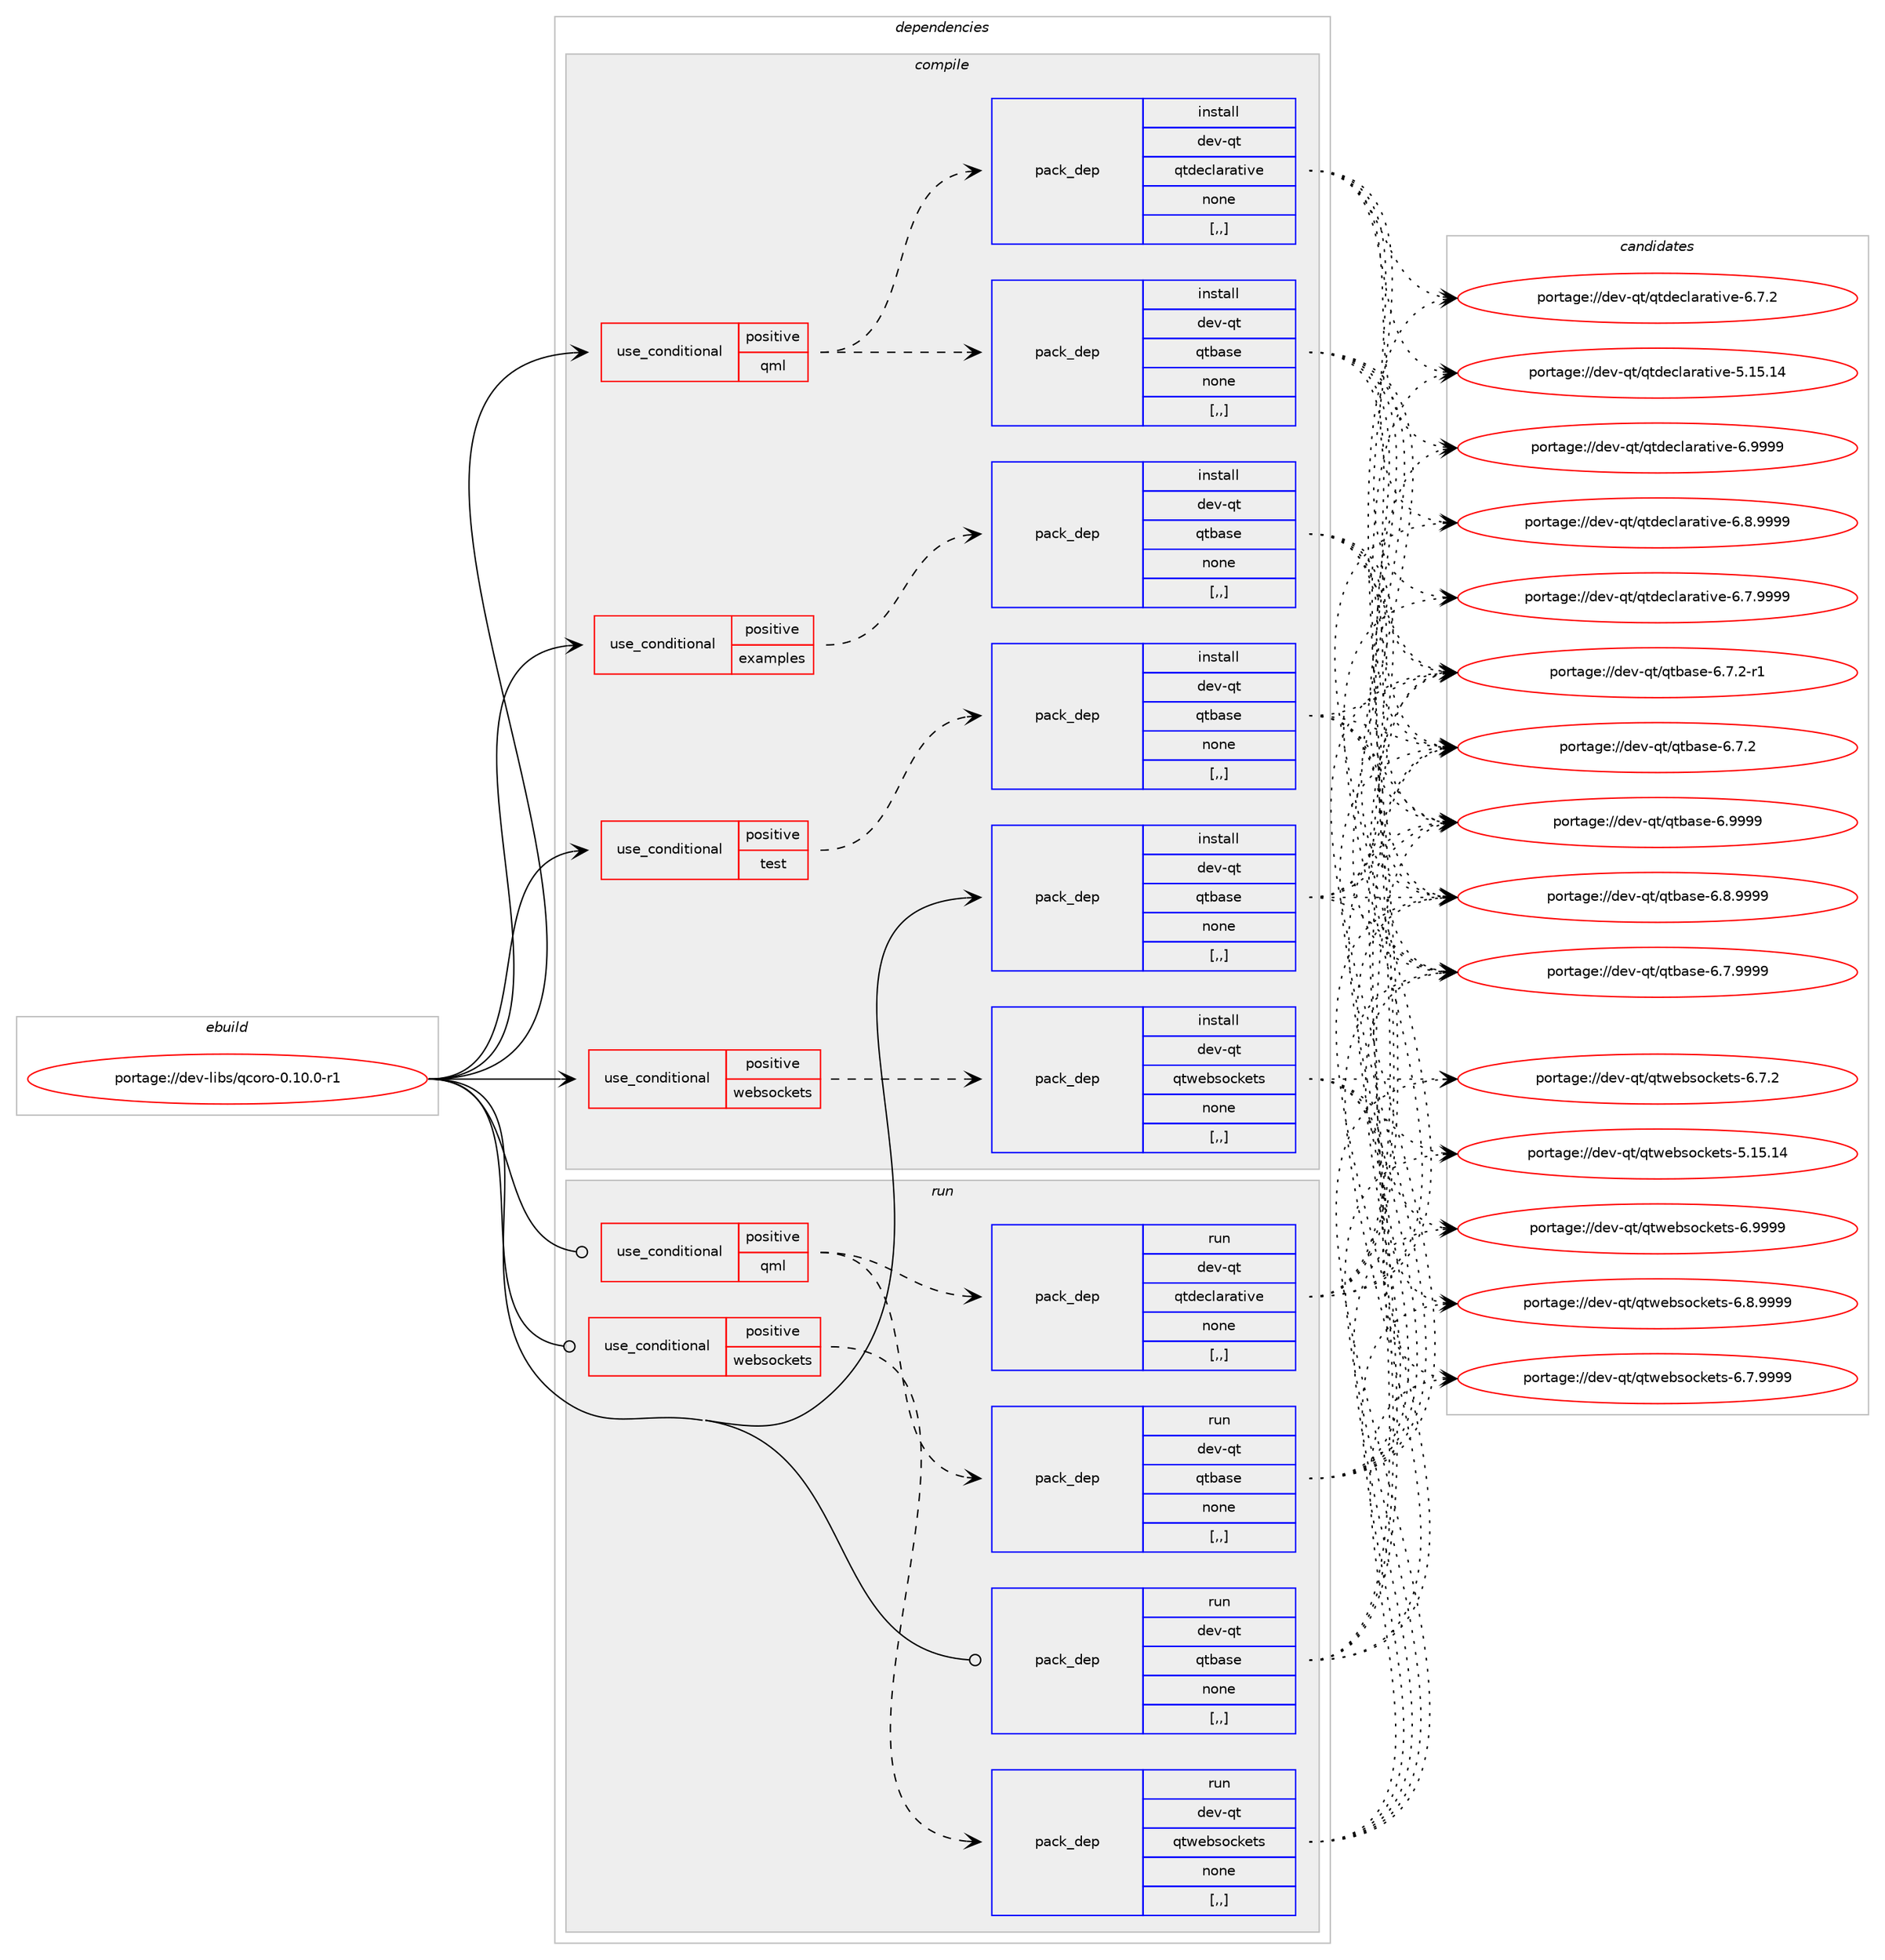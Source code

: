 digraph prolog {

# *************
# Graph options
# *************

newrank=true;
concentrate=true;
compound=true;
graph [rankdir=LR,fontname=Helvetica,fontsize=10,ranksep=1.5];#, ranksep=2.5, nodesep=0.2];
edge  [arrowhead=vee];
node  [fontname=Helvetica,fontsize=10];

# **********
# The ebuild
# **********

subgraph cluster_leftcol {
color=gray;
label=<<i>ebuild</i>>;
id [label="portage://dev-libs/qcoro-0.10.0-r1", color=red, width=4, href="../dev-libs/qcoro-0.10.0-r1.svg"];
}

# ****************
# The dependencies
# ****************

subgraph cluster_midcol {
color=gray;
label=<<i>dependencies</i>>;
subgraph cluster_compile {
fillcolor="#eeeeee";
style=filled;
label=<<i>compile</i>>;
subgraph cond28036 {
dependency112926 [label=<<TABLE BORDER="0" CELLBORDER="1" CELLSPACING="0" CELLPADDING="4"><TR><TD ROWSPAN="3" CELLPADDING="10">use_conditional</TD></TR><TR><TD>positive</TD></TR><TR><TD>examples</TD></TR></TABLE>>, shape=none, color=red];
subgraph pack83692 {
dependency112927 [label=<<TABLE BORDER="0" CELLBORDER="1" CELLSPACING="0" CELLPADDING="4" WIDTH="220"><TR><TD ROWSPAN="6" CELLPADDING="30">pack_dep</TD></TR><TR><TD WIDTH="110">install</TD></TR><TR><TD>dev-qt</TD></TR><TR><TD>qtbase</TD></TR><TR><TD>none</TD></TR><TR><TD>[,,]</TD></TR></TABLE>>, shape=none, color=blue];
}
dependency112926:e -> dependency112927:w [weight=20,style="dashed",arrowhead="vee"];
}
id:e -> dependency112926:w [weight=20,style="solid",arrowhead="vee"];
subgraph cond28037 {
dependency112928 [label=<<TABLE BORDER="0" CELLBORDER="1" CELLSPACING="0" CELLPADDING="4"><TR><TD ROWSPAN="3" CELLPADDING="10">use_conditional</TD></TR><TR><TD>positive</TD></TR><TR><TD>qml</TD></TR></TABLE>>, shape=none, color=red];
subgraph pack83693 {
dependency112929 [label=<<TABLE BORDER="0" CELLBORDER="1" CELLSPACING="0" CELLPADDING="4" WIDTH="220"><TR><TD ROWSPAN="6" CELLPADDING="30">pack_dep</TD></TR><TR><TD WIDTH="110">install</TD></TR><TR><TD>dev-qt</TD></TR><TR><TD>qtbase</TD></TR><TR><TD>none</TD></TR><TR><TD>[,,]</TD></TR></TABLE>>, shape=none, color=blue];
}
dependency112928:e -> dependency112929:w [weight=20,style="dashed",arrowhead="vee"];
subgraph pack83694 {
dependency112930 [label=<<TABLE BORDER="0" CELLBORDER="1" CELLSPACING="0" CELLPADDING="4" WIDTH="220"><TR><TD ROWSPAN="6" CELLPADDING="30">pack_dep</TD></TR><TR><TD WIDTH="110">install</TD></TR><TR><TD>dev-qt</TD></TR><TR><TD>qtdeclarative</TD></TR><TR><TD>none</TD></TR><TR><TD>[,,]</TD></TR></TABLE>>, shape=none, color=blue];
}
dependency112928:e -> dependency112930:w [weight=20,style="dashed",arrowhead="vee"];
}
id:e -> dependency112928:w [weight=20,style="solid",arrowhead="vee"];
subgraph cond28038 {
dependency112931 [label=<<TABLE BORDER="0" CELLBORDER="1" CELLSPACING="0" CELLPADDING="4"><TR><TD ROWSPAN="3" CELLPADDING="10">use_conditional</TD></TR><TR><TD>positive</TD></TR><TR><TD>test</TD></TR></TABLE>>, shape=none, color=red];
subgraph pack83695 {
dependency112932 [label=<<TABLE BORDER="0" CELLBORDER="1" CELLSPACING="0" CELLPADDING="4" WIDTH="220"><TR><TD ROWSPAN="6" CELLPADDING="30">pack_dep</TD></TR><TR><TD WIDTH="110">install</TD></TR><TR><TD>dev-qt</TD></TR><TR><TD>qtbase</TD></TR><TR><TD>none</TD></TR><TR><TD>[,,]</TD></TR></TABLE>>, shape=none, color=blue];
}
dependency112931:e -> dependency112932:w [weight=20,style="dashed",arrowhead="vee"];
}
id:e -> dependency112931:w [weight=20,style="solid",arrowhead="vee"];
subgraph cond28039 {
dependency112933 [label=<<TABLE BORDER="0" CELLBORDER="1" CELLSPACING="0" CELLPADDING="4"><TR><TD ROWSPAN="3" CELLPADDING="10">use_conditional</TD></TR><TR><TD>positive</TD></TR><TR><TD>websockets</TD></TR></TABLE>>, shape=none, color=red];
subgraph pack83696 {
dependency112934 [label=<<TABLE BORDER="0" CELLBORDER="1" CELLSPACING="0" CELLPADDING="4" WIDTH="220"><TR><TD ROWSPAN="6" CELLPADDING="30">pack_dep</TD></TR><TR><TD WIDTH="110">install</TD></TR><TR><TD>dev-qt</TD></TR><TR><TD>qtwebsockets</TD></TR><TR><TD>none</TD></TR><TR><TD>[,,]</TD></TR></TABLE>>, shape=none, color=blue];
}
dependency112933:e -> dependency112934:w [weight=20,style="dashed",arrowhead="vee"];
}
id:e -> dependency112933:w [weight=20,style="solid",arrowhead="vee"];
subgraph pack83697 {
dependency112935 [label=<<TABLE BORDER="0" CELLBORDER="1" CELLSPACING="0" CELLPADDING="4" WIDTH="220"><TR><TD ROWSPAN="6" CELLPADDING="30">pack_dep</TD></TR><TR><TD WIDTH="110">install</TD></TR><TR><TD>dev-qt</TD></TR><TR><TD>qtbase</TD></TR><TR><TD>none</TD></TR><TR><TD>[,,]</TD></TR></TABLE>>, shape=none, color=blue];
}
id:e -> dependency112935:w [weight=20,style="solid",arrowhead="vee"];
}
subgraph cluster_compileandrun {
fillcolor="#eeeeee";
style=filled;
label=<<i>compile and run</i>>;
}
subgraph cluster_run {
fillcolor="#eeeeee";
style=filled;
label=<<i>run</i>>;
subgraph cond28040 {
dependency112936 [label=<<TABLE BORDER="0" CELLBORDER="1" CELLSPACING="0" CELLPADDING="4"><TR><TD ROWSPAN="3" CELLPADDING="10">use_conditional</TD></TR><TR><TD>positive</TD></TR><TR><TD>qml</TD></TR></TABLE>>, shape=none, color=red];
subgraph pack83698 {
dependency112937 [label=<<TABLE BORDER="0" CELLBORDER="1" CELLSPACING="0" CELLPADDING="4" WIDTH="220"><TR><TD ROWSPAN="6" CELLPADDING="30">pack_dep</TD></TR><TR><TD WIDTH="110">run</TD></TR><TR><TD>dev-qt</TD></TR><TR><TD>qtbase</TD></TR><TR><TD>none</TD></TR><TR><TD>[,,]</TD></TR></TABLE>>, shape=none, color=blue];
}
dependency112936:e -> dependency112937:w [weight=20,style="dashed",arrowhead="vee"];
subgraph pack83699 {
dependency112938 [label=<<TABLE BORDER="0" CELLBORDER="1" CELLSPACING="0" CELLPADDING="4" WIDTH="220"><TR><TD ROWSPAN="6" CELLPADDING="30">pack_dep</TD></TR><TR><TD WIDTH="110">run</TD></TR><TR><TD>dev-qt</TD></TR><TR><TD>qtdeclarative</TD></TR><TR><TD>none</TD></TR><TR><TD>[,,]</TD></TR></TABLE>>, shape=none, color=blue];
}
dependency112936:e -> dependency112938:w [weight=20,style="dashed",arrowhead="vee"];
}
id:e -> dependency112936:w [weight=20,style="solid",arrowhead="odot"];
subgraph cond28041 {
dependency112939 [label=<<TABLE BORDER="0" CELLBORDER="1" CELLSPACING="0" CELLPADDING="4"><TR><TD ROWSPAN="3" CELLPADDING="10">use_conditional</TD></TR><TR><TD>positive</TD></TR><TR><TD>websockets</TD></TR></TABLE>>, shape=none, color=red];
subgraph pack83700 {
dependency112940 [label=<<TABLE BORDER="0" CELLBORDER="1" CELLSPACING="0" CELLPADDING="4" WIDTH="220"><TR><TD ROWSPAN="6" CELLPADDING="30">pack_dep</TD></TR><TR><TD WIDTH="110">run</TD></TR><TR><TD>dev-qt</TD></TR><TR><TD>qtwebsockets</TD></TR><TR><TD>none</TD></TR><TR><TD>[,,]</TD></TR></TABLE>>, shape=none, color=blue];
}
dependency112939:e -> dependency112940:w [weight=20,style="dashed",arrowhead="vee"];
}
id:e -> dependency112939:w [weight=20,style="solid",arrowhead="odot"];
subgraph pack83701 {
dependency112941 [label=<<TABLE BORDER="0" CELLBORDER="1" CELLSPACING="0" CELLPADDING="4" WIDTH="220"><TR><TD ROWSPAN="6" CELLPADDING="30">pack_dep</TD></TR><TR><TD WIDTH="110">run</TD></TR><TR><TD>dev-qt</TD></TR><TR><TD>qtbase</TD></TR><TR><TD>none</TD></TR><TR><TD>[,,]</TD></TR></TABLE>>, shape=none, color=blue];
}
id:e -> dependency112941:w [weight=20,style="solid",arrowhead="odot"];
}
}

# **************
# The candidates
# **************

subgraph cluster_choices {
rank=same;
color=gray;
label=<<i>candidates</i>>;

subgraph choice83692 {
color=black;
nodesep=1;
choice1001011184511311647113116989711510145544657575757 [label="portage://dev-qt/qtbase-6.9999", color=red, width=4,href="../dev-qt/qtbase-6.9999.svg"];
choice10010111845113116471131169897115101455446564657575757 [label="portage://dev-qt/qtbase-6.8.9999", color=red, width=4,href="../dev-qt/qtbase-6.8.9999.svg"];
choice10010111845113116471131169897115101455446554657575757 [label="portage://dev-qt/qtbase-6.7.9999", color=red, width=4,href="../dev-qt/qtbase-6.7.9999.svg"];
choice100101118451131164711311698971151014554465546504511449 [label="portage://dev-qt/qtbase-6.7.2-r1", color=red, width=4,href="../dev-qt/qtbase-6.7.2-r1.svg"];
choice10010111845113116471131169897115101455446554650 [label="portage://dev-qt/qtbase-6.7.2", color=red, width=4,href="../dev-qt/qtbase-6.7.2.svg"];
dependency112927:e -> choice1001011184511311647113116989711510145544657575757:w [style=dotted,weight="100"];
dependency112927:e -> choice10010111845113116471131169897115101455446564657575757:w [style=dotted,weight="100"];
dependency112927:e -> choice10010111845113116471131169897115101455446554657575757:w [style=dotted,weight="100"];
dependency112927:e -> choice100101118451131164711311698971151014554465546504511449:w [style=dotted,weight="100"];
dependency112927:e -> choice10010111845113116471131169897115101455446554650:w [style=dotted,weight="100"];
}
subgraph choice83693 {
color=black;
nodesep=1;
choice1001011184511311647113116989711510145544657575757 [label="portage://dev-qt/qtbase-6.9999", color=red, width=4,href="../dev-qt/qtbase-6.9999.svg"];
choice10010111845113116471131169897115101455446564657575757 [label="portage://dev-qt/qtbase-6.8.9999", color=red, width=4,href="../dev-qt/qtbase-6.8.9999.svg"];
choice10010111845113116471131169897115101455446554657575757 [label="portage://dev-qt/qtbase-6.7.9999", color=red, width=4,href="../dev-qt/qtbase-6.7.9999.svg"];
choice100101118451131164711311698971151014554465546504511449 [label="portage://dev-qt/qtbase-6.7.2-r1", color=red, width=4,href="../dev-qt/qtbase-6.7.2-r1.svg"];
choice10010111845113116471131169897115101455446554650 [label="portage://dev-qt/qtbase-6.7.2", color=red, width=4,href="../dev-qt/qtbase-6.7.2.svg"];
dependency112929:e -> choice1001011184511311647113116989711510145544657575757:w [style=dotted,weight="100"];
dependency112929:e -> choice10010111845113116471131169897115101455446564657575757:w [style=dotted,weight="100"];
dependency112929:e -> choice10010111845113116471131169897115101455446554657575757:w [style=dotted,weight="100"];
dependency112929:e -> choice100101118451131164711311698971151014554465546504511449:w [style=dotted,weight="100"];
dependency112929:e -> choice10010111845113116471131169897115101455446554650:w [style=dotted,weight="100"];
}
subgraph choice83694 {
color=black;
nodesep=1;
choice100101118451131164711311610010199108971149711610511810145544657575757 [label="portage://dev-qt/qtdeclarative-6.9999", color=red, width=4,href="../dev-qt/qtdeclarative-6.9999.svg"];
choice1001011184511311647113116100101991089711497116105118101455446564657575757 [label="portage://dev-qt/qtdeclarative-6.8.9999", color=red, width=4,href="../dev-qt/qtdeclarative-6.8.9999.svg"];
choice1001011184511311647113116100101991089711497116105118101455446554657575757 [label="portage://dev-qt/qtdeclarative-6.7.9999", color=red, width=4,href="../dev-qt/qtdeclarative-6.7.9999.svg"];
choice1001011184511311647113116100101991089711497116105118101455446554650 [label="portage://dev-qt/qtdeclarative-6.7.2", color=red, width=4,href="../dev-qt/qtdeclarative-6.7.2.svg"];
choice10010111845113116471131161001019910897114971161051181014553464953464952 [label="portage://dev-qt/qtdeclarative-5.15.14", color=red, width=4,href="../dev-qt/qtdeclarative-5.15.14.svg"];
dependency112930:e -> choice100101118451131164711311610010199108971149711610511810145544657575757:w [style=dotted,weight="100"];
dependency112930:e -> choice1001011184511311647113116100101991089711497116105118101455446564657575757:w [style=dotted,weight="100"];
dependency112930:e -> choice1001011184511311647113116100101991089711497116105118101455446554657575757:w [style=dotted,weight="100"];
dependency112930:e -> choice1001011184511311647113116100101991089711497116105118101455446554650:w [style=dotted,weight="100"];
dependency112930:e -> choice10010111845113116471131161001019910897114971161051181014553464953464952:w [style=dotted,weight="100"];
}
subgraph choice83695 {
color=black;
nodesep=1;
choice1001011184511311647113116989711510145544657575757 [label="portage://dev-qt/qtbase-6.9999", color=red, width=4,href="../dev-qt/qtbase-6.9999.svg"];
choice10010111845113116471131169897115101455446564657575757 [label="portage://dev-qt/qtbase-6.8.9999", color=red, width=4,href="../dev-qt/qtbase-6.8.9999.svg"];
choice10010111845113116471131169897115101455446554657575757 [label="portage://dev-qt/qtbase-6.7.9999", color=red, width=4,href="../dev-qt/qtbase-6.7.9999.svg"];
choice100101118451131164711311698971151014554465546504511449 [label="portage://dev-qt/qtbase-6.7.2-r1", color=red, width=4,href="../dev-qt/qtbase-6.7.2-r1.svg"];
choice10010111845113116471131169897115101455446554650 [label="portage://dev-qt/qtbase-6.7.2", color=red, width=4,href="../dev-qt/qtbase-6.7.2.svg"];
dependency112932:e -> choice1001011184511311647113116989711510145544657575757:w [style=dotted,weight="100"];
dependency112932:e -> choice10010111845113116471131169897115101455446564657575757:w [style=dotted,weight="100"];
dependency112932:e -> choice10010111845113116471131169897115101455446554657575757:w [style=dotted,weight="100"];
dependency112932:e -> choice100101118451131164711311698971151014554465546504511449:w [style=dotted,weight="100"];
dependency112932:e -> choice10010111845113116471131169897115101455446554650:w [style=dotted,weight="100"];
}
subgraph choice83696 {
color=black;
nodesep=1;
choice1001011184511311647113116119101981151119910710111611545544657575757 [label="portage://dev-qt/qtwebsockets-6.9999", color=red, width=4,href="../dev-qt/qtwebsockets-6.9999.svg"];
choice10010111845113116471131161191019811511199107101116115455446564657575757 [label="portage://dev-qt/qtwebsockets-6.8.9999", color=red, width=4,href="../dev-qt/qtwebsockets-6.8.9999.svg"];
choice10010111845113116471131161191019811511199107101116115455446554657575757 [label="portage://dev-qt/qtwebsockets-6.7.9999", color=red, width=4,href="../dev-qt/qtwebsockets-6.7.9999.svg"];
choice10010111845113116471131161191019811511199107101116115455446554650 [label="portage://dev-qt/qtwebsockets-6.7.2", color=red, width=4,href="../dev-qt/qtwebsockets-6.7.2.svg"];
choice100101118451131164711311611910198115111991071011161154553464953464952 [label="portage://dev-qt/qtwebsockets-5.15.14", color=red, width=4,href="../dev-qt/qtwebsockets-5.15.14.svg"];
dependency112934:e -> choice1001011184511311647113116119101981151119910710111611545544657575757:w [style=dotted,weight="100"];
dependency112934:e -> choice10010111845113116471131161191019811511199107101116115455446564657575757:w [style=dotted,weight="100"];
dependency112934:e -> choice10010111845113116471131161191019811511199107101116115455446554657575757:w [style=dotted,weight="100"];
dependency112934:e -> choice10010111845113116471131161191019811511199107101116115455446554650:w [style=dotted,weight="100"];
dependency112934:e -> choice100101118451131164711311611910198115111991071011161154553464953464952:w [style=dotted,weight="100"];
}
subgraph choice83697 {
color=black;
nodesep=1;
choice1001011184511311647113116989711510145544657575757 [label="portage://dev-qt/qtbase-6.9999", color=red, width=4,href="../dev-qt/qtbase-6.9999.svg"];
choice10010111845113116471131169897115101455446564657575757 [label="portage://dev-qt/qtbase-6.8.9999", color=red, width=4,href="../dev-qt/qtbase-6.8.9999.svg"];
choice10010111845113116471131169897115101455446554657575757 [label="portage://dev-qt/qtbase-6.7.9999", color=red, width=4,href="../dev-qt/qtbase-6.7.9999.svg"];
choice100101118451131164711311698971151014554465546504511449 [label="portage://dev-qt/qtbase-6.7.2-r1", color=red, width=4,href="../dev-qt/qtbase-6.7.2-r1.svg"];
choice10010111845113116471131169897115101455446554650 [label="portage://dev-qt/qtbase-6.7.2", color=red, width=4,href="../dev-qt/qtbase-6.7.2.svg"];
dependency112935:e -> choice1001011184511311647113116989711510145544657575757:w [style=dotted,weight="100"];
dependency112935:e -> choice10010111845113116471131169897115101455446564657575757:w [style=dotted,weight="100"];
dependency112935:e -> choice10010111845113116471131169897115101455446554657575757:w [style=dotted,weight="100"];
dependency112935:e -> choice100101118451131164711311698971151014554465546504511449:w [style=dotted,weight="100"];
dependency112935:e -> choice10010111845113116471131169897115101455446554650:w [style=dotted,weight="100"];
}
subgraph choice83698 {
color=black;
nodesep=1;
choice1001011184511311647113116989711510145544657575757 [label="portage://dev-qt/qtbase-6.9999", color=red, width=4,href="../dev-qt/qtbase-6.9999.svg"];
choice10010111845113116471131169897115101455446564657575757 [label="portage://dev-qt/qtbase-6.8.9999", color=red, width=4,href="../dev-qt/qtbase-6.8.9999.svg"];
choice10010111845113116471131169897115101455446554657575757 [label="portage://dev-qt/qtbase-6.7.9999", color=red, width=4,href="../dev-qt/qtbase-6.7.9999.svg"];
choice100101118451131164711311698971151014554465546504511449 [label="portage://dev-qt/qtbase-6.7.2-r1", color=red, width=4,href="../dev-qt/qtbase-6.7.2-r1.svg"];
choice10010111845113116471131169897115101455446554650 [label="portage://dev-qt/qtbase-6.7.2", color=red, width=4,href="../dev-qt/qtbase-6.7.2.svg"];
dependency112937:e -> choice1001011184511311647113116989711510145544657575757:w [style=dotted,weight="100"];
dependency112937:e -> choice10010111845113116471131169897115101455446564657575757:w [style=dotted,weight="100"];
dependency112937:e -> choice10010111845113116471131169897115101455446554657575757:w [style=dotted,weight="100"];
dependency112937:e -> choice100101118451131164711311698971151014554465546504511449:w [style=dotted,weight="100"];
dependency112937:e -> choice10010111845113116471131169897115101455446554650:w [style=dotted,weight="100"];
}
subgraph choice83699 {
color=black;
nodesep=1;
choice100101118451131164711311610010199108971149711610511810145544657575757 [label="portage://dev-qt/qtdeclarative-6.9999", color=red, width=4,href="../dev-qt/qtdeclarative-6.9999.svg"];
choice1001011184511311647113116100101991089711497116105118101455446564657575757 [label="portage://dev-qt/qtdeclarative-6.8.9999", color=red, width=4,href="../dev-qt/qtdeclarative-6.8.9999.svg"];
choice1001011184511311647113116100101991089711497116105118101455446554657575757 [label="portage://dev-qt/qtdeclarative-6.7.9999", color=red, width=4,href="../dev-qt/qtdeclarative-6.7.9999.svg"];
choice1001011184511311647113116100101991089711497116105118101455446554650 [label="portage://dev-qt/qtdeclarative-6.7.2", color=red, width=4,href="../dev-qt/qtdeclarative-6.7.2.svg"];
choice10010111845113116471131161001019910897114971161051181014553464953464952 [label="portage://dev-qt/qtdeclarative-5.15.14", color=red, width=4,href="../dev-qt/qtdeclarative-5.15.14.svg"];
dependency112938:e -> choice100101118451131164711311610010199108971149711610511810145544657575757:w [style=dotted,weight="100"];
dependency112938:e -> choice1001011184511311647113116100101991089711497116105118101455446564657575757:w [style=dotted,weight="100"];
dependency112938:e -> choice1001011184511311647113116100101991089711497116105118101455446554657575757:w [style=dotted,weight="100"];
dependency112938:e -> choice1001011184511311647113116100101991089711497116105118101455446554650:w [style=dotted,weight="100"];
dependency112938:e -> choice10010111845113116471131161001019910897114971161051181014553464953464952:w [style=dotted,weight="100"];
}
subgraph choice83700 {
color=black;
nodesep=1;
choice1001011184511311647113116119101981151119910710111611545544657575757 [label="portage://dev-qt/qtwebsockets-6.9999", color=red, width=4,href="../dev-qt/qtwebsockets-6.9999.svg"];
choice10010111845113116471131161191019811511199107101116115455446564657575757 [label="portage://dev-qt/qtwebsockets-6.8.9999", color=red, width=4,href="../dev-qt/qtwebsockets-6.8.9999.svg"];
choice10010111845113116471131161191019811511199107101116115455446554657575757 [label="portage://dev-qt/qtwebsockets-6.7.9999", color=red, width=4,href="../dev-qt/qtwebsockets-6.7.9999.svg"];
choice10010111845113116471131161191019811511199107101116115455446554650 [label="portage://dev-qt/qtwebsockets-6.7.2", color=red, width=4,href="../dev-qt/qtwebsockets-6.7.2.svg"];
choice100101118451131164711311611910198115111991071011161154553464953464952 [label="portage://dev-qt/qtwebsockets-5.15.14", color=red, width=4,href="../dev-qt/qtwebsockets-5.15.14.svg"];
dependency112940:e -> choice1001011184511311647113116119101981151119910710111611545544657575757:w [style=dotted,weight="100"];
dependency112940:e -> choice10010111845113116471131161191019811511199107101116115455446564657575757:w [style=dotted,weight="100"];
dependency112940:e -> choice10010111845113116471131161191019811511199107101116115455446554657575757:w [style=dotted,weight="100"];
dependency112940:e -> choice10010111845113116471131161191019811511199107101116115455446554650:w [style=dotted,weight="100"];
dependency112940:e -> choice100101118451131164711311611910198115111991071011161154553464953464952:w [style=dotted,weight="100"];
}
subgraph choice83701 {
color=black;
nodesep=1;
choice1001011184511311647113116989711510145544657575757 [label="portage://dev-qt/qtbase-6.9999", color=red, width=4,href="../dev-qt/qtbase-6.9999.svg"];
choice10010111845113116471131169897115101455446564657575757 [label="portage://dev-qt/qtbase-6.8.9999", color=red, width=4,href="../dev-qt/qtbase-6.8.9999.svg"];
choice10010111845113116471131169897115101455446554657575757 [label="portage://dev-qt/qtbase-6.7.9999", color=red, width=4,href="../dev-qt/qtbase-6.7.9999.svg"];
choice100101118451131164711311698971151014554465546504511449 [label="portage://dev-qt/qtbase-6.7.2-r1", color=red, width=4,href="../dev-qt/qtbase-6.7.2-r1.svg"];
choice10010111845113116471131169897115101455446554650 [label="portage://dev-qt/qtbase-6.7.2", color=red, width=4,href="../dev-qt/qtbase-6.7.2.svg"];
dependency112941:e -> choice1001011184511311647113116989711510145544657575757:w [style=dotted,weight="100"];
dependency112941:e -> choice10010111845113116471131169897115101455446564657575757:w [style=dotted,weight="100"];
dependency112941:e -> choice10010111845113116471131169897115101455446554657575757:w [style=dotted,weight="100"];
dependency112941:e -> choice100101118451131164711311698971151014554465546504511449:w [style=dotted,weight="100"];
dependency112941:e -> choice10010111845113116471131169897115101455446554650:w [style=dotted,weight="100"];
}
}

}
